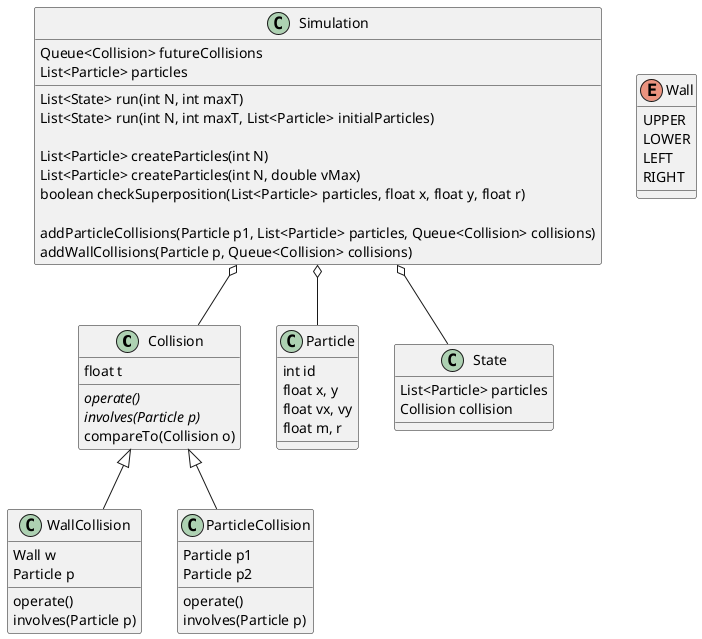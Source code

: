 @startuml

class Collision {
    float t
    {abstract} operate()
    {abstract} involves(Particle p)
    compareTo(Collision o)
}

class WallCollision {
    Wall w
    Particle p
    operate()
    involves(Particle p)
}

class ParticleCollision {
    Particle p1
    Particle p2
    operate()
    involves(Particle p)
}

Collision <|-- WallCollision
Collision <|-- ParticleCollision

enum Wall {
    UPPER
    LOWER   
    LEFT
    RIGHT
}

class Particle {
    int id
    float x, y
    float vx, vy
    float m, r
}

class State {
    List<Particle> particles
    Collision collision
}

class Simulation {
    Queue<Collision> futureCollisions
    List<Particle> particles
    
    List<State> run(int N, int maxT)
    List<State> run(int N, int maxT, List<Particle> initialParticles)

    List<Particle> createParticles(int N)
    List<Particle> createParticles(int N, double vMax)
    boolean checkSuperposition(List<Particle> particles, float x, float y, float r)

    addParticleCollisions(Particle p1, List<Particle> particles, Queue<Collision> collisions)
    addWallCollisions(Particle p, Queue<Collision> collisions)
}

Simulation o-- Particle
Simulation o-- Collision
Simulation o-- State


@enduml